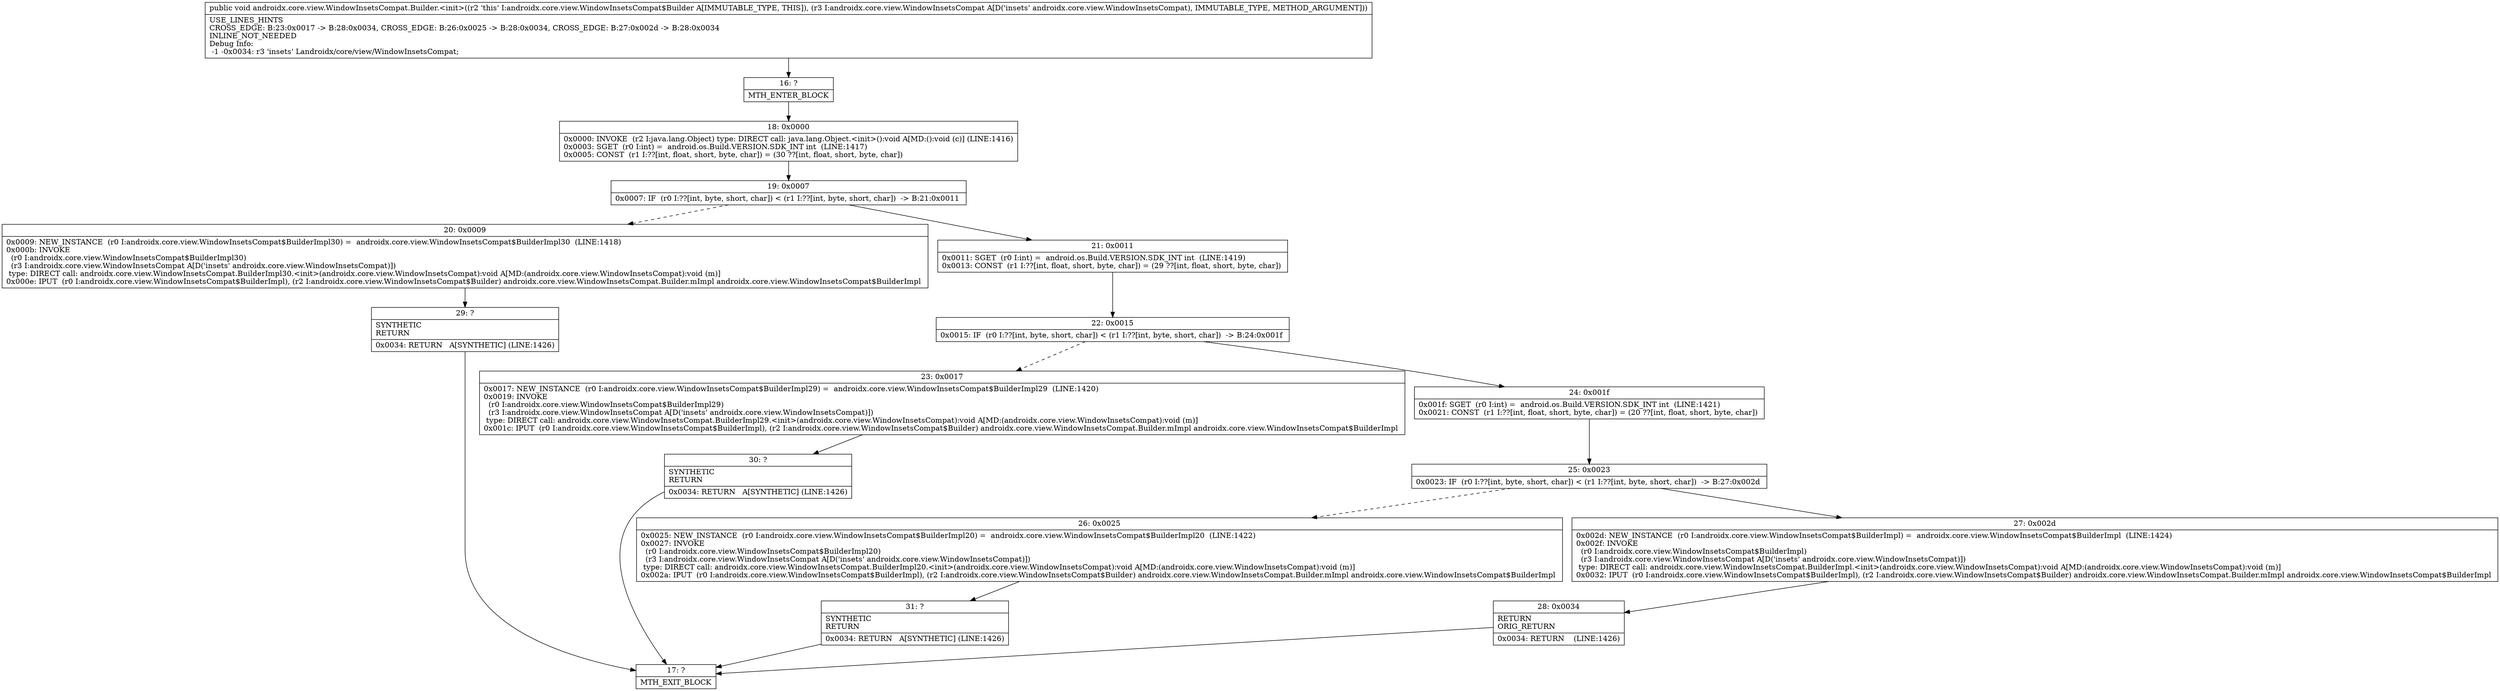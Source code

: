 digraph "CFG forandroidx.core.view.WindowInsetsCompat.Builder.\<init\>(Landroidx\/core\/view\/WindowInsetsCompat;)V" {
Node_16 [shape=record,label="{16\:\ ?|MTH_ENTER_BLOCK\l}"];
Node_18 [shape=record,label="{18\:\ 0x0000|0x0000: INVOKE  (r2 I:java.lang.Object) type: DIRECT call: java.lang.Object.\<init\>():void A[MD:():void (c)] (LINE:1416)\l0x0003: SGET  (r0 I:int) =  android.os.Build.VERSION.SDK_INT int  (LINE:1417)\l0x0005: CONST  (r1 I:??[int, float, short, byte, char]) = (30 ??[int, float, short, byte, char]) \l}"];
Node_19 [shape=record,label="{19\:\ 0x0007|0x0007: IF  (r0 I:??[int, byte, short, char]) \< (r1 I:??[int, byte, short, char])  \-\> B:21:0x0011 \l}"];
Node_20 [shape=record,label="{20\:\ 0x0009|0x0009: NEW_INSTANCE  (r0 I:androidx.core.view.WindowInsetsCompat$BuilderImpl30) =  androidx.core.view.WindowInsetsCompat$BuilderImpl30  (LINE:1418)\l0x000b: INVOKE  \l  (r0 I:androidx.core.view.WindowInsetsCompat$BuilderImpl30)\l  (r3 I:androidx.core.view.WindowInsetsCompat A[D('insets' androidx.core.view.WindowInsetsCompat)])\l type: DIRECT call: androidx.core.view.WindowInsetsCompat.BuilderImpl30.\<init\>(androidx.core.view.WindowInsetsCompat):void A[MD:(androidx.core.view.WindowInsetsCompat):void (m)]\l0x000e: IPUT  (r0 I:androidx.core.view.WindowInsetsCompat$BuilderImpl), (r2 I:androidx.core.view.WindowInsetsCompat$Builder) androidx.core.view.WindowInsetsCompat.Builder.mImpl androidx.core.view.WindowInsetsCompat$BuilderImpl \l}"];
Node_29 [shape=record,label="{29\:\ ?|SYNTHETIC\lRETURN\l|0x0034: RETURN   A[SYNTHETIC] (LINE:1426)\l}"];
Node_17 [shape=record,label="{17\:\ ?|MTH_EXIT_BLOCK\l}"];
Node_21 [shape=record,label="{21\:\ 0x0011|0x0011: SGET  (r0 I:int) =  android.os.Build.VERSION.SDK_INT int  (LINE:1419)\l0x0013: CONST  (r1 I:??[int, float, short, byte, char]) = (29 ??[int, float, short, byte, char]) \l}"];
Node_22 [shape=record,label="{22\:\ 0x0015|0x0015: IF  (r0 I:??[int, byte, short, char]) \< (r1 I:??[int, byte, short, char])  \-\> B:24:0x001f \l}"];
Node_23 [shape=record,label="{23\:\ 0x0017|0x0017: NEW_INSTANCE  (r0 I:androidx.core.view.WindowInsetsCompat$BuilderImpl29) =  androidx.core.view.WindowInsetsCompat$BuilderImpl29  (LINE:1420)\l0x0019: INVOKE  \l  (r0 I:androidx.core.view.WindowInsetsCompat$BuilderImpl29)\l  (r3 I:androidx.core.view.WindowInsetsCompat A[D('insets' androidx.core.view.WindowInsetsCompat)])\l type: DIRECT call: androidx.core.view.WindowInsetsCompat.BuilderImpl29.\<init\>(androidx.core.view.WindowInsetsCompat):void A[MD:(androidx.core.view.WindowInsetsCompat):void (m)]\l0x001c: IPUT  (r0 I:androidx.core.view.WindowInsetsCompat$BuilderImpl), (r2 I:androidx.core.view.WindowInsetsCompat$Builder) androidx.core.view.WindowInsetsCompat.Builder.mImpl androidx.core.view.WindowInsetsCompat$BuilderImpl \l}"];
Node_30 [shape=record,label="{30\:\ ?|SYNTHETIC\lRETURN\l|0x0034: RETURN   A[SYNTHETIC] (LINE:1426)\l}"];
Node_24 [shape=record,label="{24\:\ 0x001f|0x001f: SGET  (r0 I:int) =  android.os.Build.VERSION.SDK_INT int  (LINE:1421)\l0x0021: CONST  (r1 I:??[int, float, short, byte, char]) = (20 ??[int, float, short, byte, char]) \l}"];
Node_25 [shape=record,label="{25\:\ 0x0023|0x0023: IF  (r0 I:??[int, byte, short, char]) \< (r1 I:??[int, byte, short, char])  \-\> B:27:0x002d \l}"];
Node_26 [shape=record,label="{26\:\ 0x0025|0x0025: NEW_INSTANCE  (r0 I:androidx.core.view.WindowInsetsCompat$BuilderImpl20) =  androidx.core.view.WindowInsetsCompat$BuilderImpl20  (LINE:1422)\l0x0027: INVOKE  \l  (r0 I:androidx.core.view.WindowInsetsCompat$BuilderImpl20)\l  (r3 I:androidx.core.view.WindowInsetsCompat A[D('insets' androidx.core.view.WindowInsetsCompat)])\l type: DIRECT call: androidx.core.view.WindowInsetsCompat.BuilderImpl20.\<init\>(androidx.core.view.WindowInsetsCompat):void A[MD:(androidx.core.view.WindowInsetsCompat):void (m)]\l0x002a: IPUT  (r0 I:androidx.core.view.WindowInsetsCompat$BuilderImpl), (r2 I:androidx.core.view.WindowInsetsCompat$Builder) androidx.core.view.WindowInsetsCompat.Builder.mImpl androidx.core.view.WindowInsetsCompat$BuilderImpl \l}"];
Node_31 [shape=record,label="{31\:\ ?|SYNTHETIC\lRETURN\l|0x0034: RETURN   A[SYNTHETIC] (LINE:1426)\l}"];
Node_27 [shape=record,label="{27\:\ 0x002d|0x002d: NEW_INSTANCE  (r0 I:androidx.core.view.WindowInsetsCompat$BuilderImpl) =  androidx.core.view.WindowInsetsCompat$BuilderImpl  (LINE:1424)\l0x002f: INVOKE  \l  (r0 I:androidx.core.view.WindowInsetsCompat$BuilderImpl)\l  (r3 I:androidx.core.view.WindowInsetsCompat A[D('insets' androidx.core.view.WindowInsetsCompat)])\l type: DIRECT call: androidx.core.view.WindowInsetsCompat.BuilderImpl.\<init\>(androidx.core.view.WindowInsetsCompat):void A[MD:(androidx.core.view.WindowInsetsCompat):void (m)]\l0x0032: IPUT  (r0 I:androidx.core.view.WindowInsetsCompat$BuilderImpl), (r2 I:androidx.core.view.WindowInsetsCompat$Builder) androidx.core.view.WindowInsetsCompat.Builder.mImpl androidx.core.view.WindowInsetsCompat$BuilderImpl \l}"];
Node_28 [shape=record,label="{28\:\ 0x0034|RETURN\lORIG_RETURN\l|0x0034: RETURN    (LINE:1426)\l}"];
MethodNode[shape=record,label="{public void androidx.core.view.WindowInsetsCompat.Builder.\<init\>((r2 'this' I:androidx.core.view.WindowInsetsCompat$Builder A[IMMUTABLE_TYPE, THIS]), (r3 I:androidx.core.view.WindowInsetsCompat A[D('insets' androidx.core.view.WindowInsetsCompat), IMMUTABLE_TYPE, METHOD_ARGUMENT]))  | USE_LINES_HINTS\lCROSS_EDGE: B:23:0x0017 \-\> B:28:0x0034, CROSS_EDGE: B:26:0x0025 \-\> B:28:0x0034, CROSS_EDGE: B:27:0x002d \-\> B:28:0x0034\lINLINE_NOT_NEEDED\lDebug Info:\l  \-1 \-0x0034: r3 'insets' Landroidx\/core\/view\/WindowInsetsCompat;\l}"];
MethodNode -> Node_16;Node_16 -> Node_18;
Node_18 -> Node_19;
Node_19 -> Node_20[style=dashed];
Node_19 -> Node_21;
Node_20 -> Node_29;
Node_29 -> Node_17;
Node_21 -> Node_22;
Node_22 -> Node_23[style=dashed];
Node_22 -> Node_24;
Node_23 -> Node_30;
Node_30 -> Node_17;
Node_24 -> Node_25;
Node_25 -> Node_26[style=dashed];
Node_25 -> Node_27;
Node_26 -> Node_31;
Node_31 -> Node_17;
Node_27 -> Node_28;
Node_28 -> Node_17;
}

